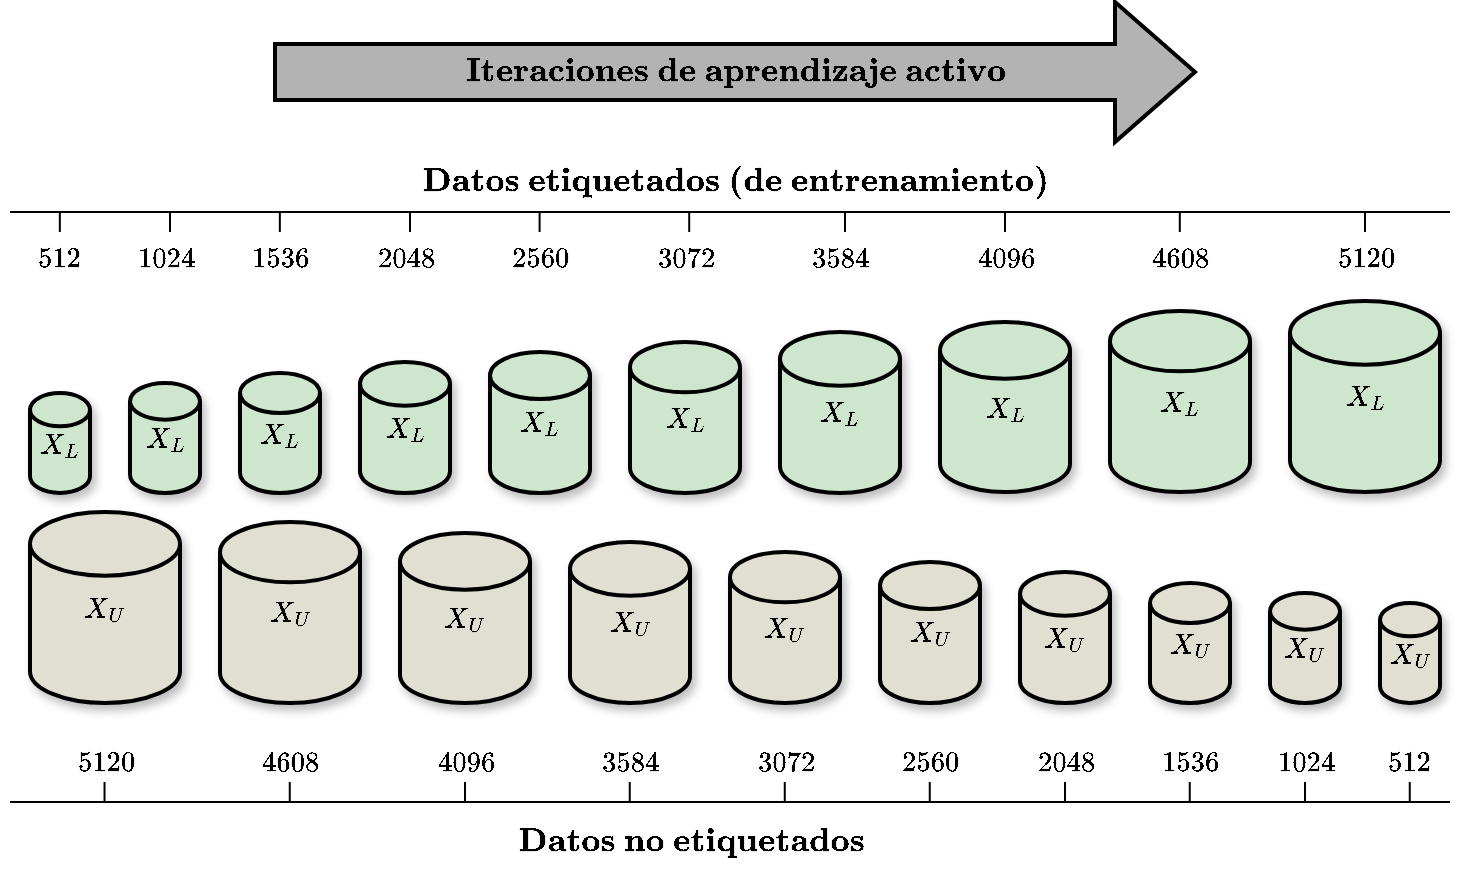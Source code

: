 <mxfile version="26.1.1">
  <diagram name="Page-1" id="IjAZ5eBLrKKukOgJFR3V">
    <mxGraphModel dx="2820" dy="1376" grid="1" gridSize="5" guides="1" tooltips="1" connect="1" arrows="1" fold="1" page="1" pageScale="1" pageWidth="595" pageHeight="842" math="1" shadow="0">
      <root>
        <mxCell id="0" />
        <mxCell id="1" parent="0" />
        <mxCell id="WzazNWXN2MnLIpAUxc-Z-1" value="$$X_L$$" style="strokeWidth=2;html=1;shape=mxgraph.flowchart.database;whiteSpace=wrap;fillColor=#CFE6CE;shadow=1;" vertex="1" parent="1">
          <mxGeometry x="-1330" y="-129.5" width="30" height="50" as="geometry" />
        </mxCell>
        <mxCell id="WzazNWXN2MnLIpAUxc-Z-4" value="$$X_L$$" style="strokeWidth=2;html=1;shape=mxgraph.flowchart.database;whiteSpace=wrap;fillColor=#CFE6CE;shadow=1;" vertex="1" parent="1">
          <mxGeometry x="-1280" y="-134.5" width="35" height="55" as="geometry" />
        </mxCell>
        <mxCell id="WzazNWXN2MnLIpAUxc-Z-5" value="$$X_L$$" style="strokeWidth=2;html=1;shape=mxgraph.flowchart.database;whiteSpace=wrap;fillColor=#CFE6CE;shadow=1;" vertex="1" parent="1">
          <mxGeometry x="-1225" y="-139.5" width="40" height="60" as="geometry" />
        </mxCell>
        <mxCell id="WzazNWXN2MnLIpAUxc-Z-6" value="$$X_L$$" style="strokeWidth=2;html=1;shape=mxgraph.flowchart.database;whiteSpace=wrap;fillColor=#CFE6CE;shadow=1;" vertex="1" parent="1">
          <mxGeometry x="-1165" y="-145" width="45" height="65.5" as="geometry" />
        </mxCell>
        <mxCell id="WzazNWXN2MnLIpAUxc-Z-7" value="$$X_L$$" style="strokeWidth=2;html=1;shape=mxgraph.flowchart.database;whiteSpace=wrap;fillColor=#CFE6CE;shadow=1;" vertex="1" parent="1">
          <mxGeometry x="-1100" y="-150" width="50" height="70.5" as="geometry" />
        </mxCell>
        <mxCell id="WzazNWXN2MnLIpAUxc-Z-8" value="$$X_L$$" style="strokeWidth=2;html=1;shape=mxgraph.flowchart.database;whiteSpace=wrap;fillColor=#CFE6CE;shadow=1;" vertex="1" parent="1">
          <mxGeometry x="-1030" y="-155" width="55" height="75.5" as="geometry" />
        </mxCell>
        <mxCell id="WzazNWXN2MnLIpAUxc-Z-9" value="$$X_L$$" style="strokeWidth=2;html=1;shape=mxgraph.flowchart.database;whiteSpace=wrap;fillColor=#CFE6CE;shadow=1;" vertex="1" parent="1">
          <mxGeometry x="-955" y="-160" width="60" height="80.5" as="geometry" />
        </mxCell>
        <mxCell id="WzazNWXN2MnLIpAUxc-Z-10" value="$$X_L$$" style="strokeWidth=2;html=1;shape=mxgraph.flowchart.database;whiteSpace=wrap;fillColor=#CFE6CE;shadow=1;" vertex="1" parent="1">
          <mxGeometry x="-875" y="-165" width="65" height="85" as="geometry" />
        </mxCell>
        <mxCell id="WzazNWXN2MnLIpAUxc-Z-11" value="$$X_L$$" style="strokeWidth=2;html=1;shape=mxgraph.flowchart.database;whiteSpace=wrap;fillColor=#CFE6CE;shadow=1;" vertex="1" parent="1">
          <mxGeometry x="-790" y="-170.5" width="70" height="90.5" as="geometry" />
        </mxCell>
        <mxCell id="WzazNWXN2MnLIpAUxc-Z-12" value="$$X_L$$" style="strokeWidth=2;html=1;shape=mxgraph.flowchart.database;whiteSpace=wrap;fillColor=#CFE6CE;shadow=1;" vertex="1" parent="1">
          <mxGeometry x="-700" y="-175.5" width="75" height="95.5" as="geometry" />
        </mxCell>
        <mxCell id="WzazNWXN2MnLIpAUxc-Z-13" value="$$X_U$$" style="strokeWidth=2;html=1;shape=mxgraph.flowchart.database;whiteSpace=wrap;fillColor=#E1DFD2;shadow=1;" vertex="1" parent="1">
          <mxGeometry x="-1330" y="-70" width="75" height="95.5" as="geometry" />
        </mxCell>
        <mxCell id="WzazNWXN2MnLIpAUxc-Z-14" value="$$X_U$$" style="strokeWidth=2;html=1;shape=mxgraph.flowchart.database;whiteSpace=wrap;fillColor=#E1DFD2;shadow=1;" vertex="1" parent="1">
          <mxGeometry x="-1235" y="-65" width="70" height="90.5" as="geometry" />
        </mxCell>
        <mxCell id="WzazNWXN2MnLIpAUxc-Z-15" value="$$X_U$$" style="strokeWidth=2;html=1;shape=mxgraph.flowchart.database;whiteSpace=wrap;fillColor=#E1DFD2;shadow=1;" vertex="1" parent="1">
          <mxGeometry x="-1145" y="-59.5" width="65" height="85" as="geometry" />
        </mxCell>
        <mxCell id="WzazNWXN2MnLIpAUxc-Z-16" value="$$X_U$$" style="strokeWidth=2;html=1;shape=mxgraph.flowchart.database;whiteSpace=wrap;fillColor=#E1DFD2;shadow=1;" vertex="1" parent="1">
          <mxGeometry x="-1060" y="-55" width="60" height="80.5" as="geometry" />
        </mxCell>
        <mxCell id="WzazNWXN2MnLIpAUxc-Z-17" value="$$X_U$$" style="strokeWidth=2;html=1;shape=mxgraph.flowchart.database;whiteSpace=wrap;fillColor=#E1DFD2;shadow=1;" vertex="1" parent="1">
          <mxGeometry x="-980" y="-50" width="55" height="75.5" as="geometry" />
        </mxCell>
        <mxCell id="WzazNWXN2MnLIpAUxc-Z-18" value="$$X_U$$" style="strokeWidth=2;html=1;shape=mxgraph.flowchart.database;whiteSpace=wrap;fillColor=#E1DFD2;shadow=1;" vertex="1" parent="1">
          <mxGeometry x="-905" y="-45" width="50" height="70.5" as="geometry" />
        </mxCell>
        <mxCell id="WzazNWXN2MnLIpAUxc-Z-19" value="$$X_U$$" style="strokeWidth=2;html=1;shape=mxgraph.flowchart.database;whiteSpace=wrap;fillColor=#E1DFD2;shadow=1;" vertex="1" parent="1">
          <mxGeometry x="-835" y="-40" width="45" height="65.5" as="geometry" />
        </mxCell>
        <mxCell id="WzazNWXN2MnLIpAUxc-Z-20" value="$$X_U$$" style="strokeWidth=2;html=1;shape=mxgraph.flowchart.database;whiteSpace=wrap;fillColor=#E1DFD2;shadow=1;" vertex="1" parent="1">
          <mxGeometry x="-770" y="-34.5" width="40" height="60" as="geometry" />
        </mxCell>
        <mxCell id="WzazNWXN2MnLIpAUxc-Z-21" value="$$X_U$$" style="strokeWidth=2;html=1;shape=mxgraph.flowchart.database;whiteSpace=wrap;fillColor=#E1DFD2;shadow=1;" vertex="1" parent="1">
          <mxGeometry x="-710" y="-29.5" width="35" height="55" as="geometry" />
        </mxCell>
        <mxCell id="WzazNWXN2MnLIpAUxc-Z-22" value="$$X_U$$" style="strokeWidth=2;html=1;shape=mxgraph.flowchart.database;whiteSpace=wrap;fillColor=#E1DFD2;shadow=1;" vertex="1" parent="1">
          <mxGeometry x="-655" y="-24.5" width="30" height="50" as="geometry" />
        </mxCell>
        <mxCell id="WzazNWXN2MnLIpAUxc-Z-23" value="&lt;font style=&quot;font-size: 14px;&quot;&gt;$$\textbf{Iteraciones de aprendizaje activo}$$&lt;/font&gt;" style="html=1;shadow=0;dashed=0;align=center;verticalAlign=middle;shape=mxgraph.arrows2.arrow;dy=0.6;dx=40;notch=0;fillColor=#B3B3B3;strokeWidth=2;" vertex="1" parent="1">
          <mxGeometry x="-1207.5" y="-325" width="460" height="70" as="geometry" />
        </mxCell>
        <mxCell id="WzazNWXN2MnLIpAUxc-Z-27" value="$$5120$$" style="text;html=1;align=center;verticalAlign=middle;whiteSpace=wrap;rounded=0;" vertex="1" parent="1">
          <mxGeometry x="-1322.5" y="40" width="60" height="30" as="geometry" />
        </mxCell>
        <mxCell id="WzazNWXN2MnLIpAUxc-Z-28" value="$$4608$$" style="text;html=1;align=center;verticalAlign=middle;whiteSpace=wrap;rounded=0;" vertex="1" parent="1">
          <mxGeometry x="-1230" y="40" width="60" height="30" as="geometry" />
        </mxCell>
        <mxCell id="WzazNWXN2MnLIpAUxc-Z-29" value="$$4096$$" style="text;html=1;align=center;verticalAlign=middle;whiteSpace=wrap;rounded=0;" vertex="1" parent="1">
          <mxGeometry x="-1142.5" y="40" width="60" height="30" as="geometry" />
        </mxCell>
        <mxCell id="WzazNWXN2MnLIpAUxc-Z-30" value="$$3584$$" style="text;html=1;align=center;verticalAlign=middle;whiteSpace=wrap;rounded=0;" vertex="1" parent="1">
          <mxGeometry x="-1060" y="40" width="60" height="30" as="geometry" />
        </mxCell>
        <mxCell id="WzazNWXN2MnLIpAUxc-Z-31" value="$$3072$$" style="text;html=1;align=center;verticalAlign=middle;whiteSpace=wrap;rounded=0;" vertex="1" parent="1">
          <mxGeometry x="-982.5" y="40" width="60" height="30" as="geometry" />
        </mxCell>
        <mxCell id="WzazNWXN2MnLIpAUxc-Z-32" value="$$2560$$" style="text;html=1;align=center;verticalAlign=middle;whiteSpace=wrap;rounded=0;" vertex="1" parent="1">
          <mxGeometry x="-910" y="40" width="60" height="30" as="geometry" />
        </mxCell>
        <mxCell id="WzazNWXN2MnLIpAUxc-Z-33" value="$$2048$$" style="text;html=1;align=center;verticalAlign=middle;whiteSpace=wrap;rounded=0;" vertex="1" parent="1">
          <mxGeometry x="-842.5" y="40" width="60" height="30" as="geometry" />
        </mxCell>
        <mxCell id="WzazNWXN2MnLIpAUxc-Z-34" value="$$1536$$" style="text;html=1;align=center;verticalAlign=middle;whiteSpace=wrap;rounded=0;" vertex="1" parent="1">
          <mxGeometry x="-780" y="40" width="60" height="30" as="geometry" />
        </mxCell>
        <mxCell id="WzazNWXN2MnLIpAUxc-Z-35" value="$$1024$$" style="text;html=1;align=center;verticalAlign=middle;whiteSpace=wrap;rounded=0;" vertex="1" parent="1">
          <mxGeometry x="-722.5" y="40" width="60" height="30" as="geometry" />
        </mxCell>
        <mxCell id="WzazNWXN2MnLIpAUxc-Z-36" value="$$512$$" style="text;html=1;align=center;verticalAlign=middle;whiteSpace=wrap;rounded=0;" vertex="1" parent="1">
          <mxGeometry x="-670" y="40" width="60" height="30" as="geometry" />
        </mxCell>
        <mxCell id="WzazNWXN2MnLIpAUxc-Z-37" value="$$512$$" style="text;html=1;align=center;verticalAlign=middle;whiteSpace=wrap;rounded=0;" vertex="1" parent="1">
          <mxGeometry x="-1345" y="-212" width="60" height="30" as="geometry" />
        </mxCell>
        <mxCell id="WzazNWXN2MnLIpAUxc-Z-38" value="$$1024$$" style="text;html=1;align=center;verticalAlign=middle;whiteSpace=wrap;rounded=0;" vertex="1" parent="1">
          <mxGeometry x="-1292.5" y="-212" width="60" height="30" as="geometry" />
        </mxCell>
        <mxCell id="WzazNWXN2MnLIpAUxc-Z-39" value="$$1536$$" style="text;html=1;align=center;verticalAlign=middle;whiteSpace=wrap;rounded=0;" vertex="1" parent="1">
          <mxGeometry x="-1235" y="-212" width="60" height="30" as="geometry" />
        </mxCell>
        <mxCell id="WzazNWXN2MnLIpAUxc-Z-40" value="$$2048$$" style="text;html=1;align=center;verticalAlign=middle;whiteSpace=wrap;rounded=0;" vertex="1" parent="1">
          <mxGeometry x="-1172.5" y="-212" width="60" height="30" as="geometry" />
        </mxCell>
        <mxCell id="WzazNWXN2MnLIpAUxc-Z-41" value="$$2560$$" style="text;html=1;align=center;verticalAlign=middle;whiteSpace=wrap;rounded=0;" vertex="1" parent="1">
          <mxGeometry x="-1105" y="-212" width="60" height="30" as="geometry" />
        </mxCell>
        <mxCell id="WzazNWXN2MnLIpAUxc-Z-42" value="$$3072$$" style="text;html=1;align=center;verticalAlign=middle;whiteSpace=wrap;rounded=0;" vertex="1" parent="1">
          <mxGeometry x="-1032.5" y="-212" width="60" height="30" as="geometry" />
        </mxCell>
        <mxCell id="WzazNWXN2MnLIpAUxc-Z-43" value="$$3584$$" style="text;html=1;align=center;verticalAlign=middle;whiteSpace=wrap;rounded=0;" vertex="1" parent="1">
          <mxGeometry x="-955" y="-212" width="60" height="30" as="geometry" />
        </mxCell>
        <mxCell id="WzazNWXN2MnLIpAUxc-Z-44" value="$$4096$$" style="text;html=1;align=center;verticalAlign=middle;whiteSpace=wrap;rounded=0;" vertex="1" parent="1">
          <mxGeometry x="-872.5" y="-212" width="60" height="30" as="geometry" />
        </mxCell>
        <mxCell id="WzazNWXN2MnLIpAUxc-Z-45" value="$$4608$$" style="text;html=1;align=center;verticalAlign=middle;whiteSpace=wrap;rounded=0;" vertex="1" parent="1">
          <mxGeometry x="-785" y="-212" width="60" height="30" as="geometry" />
        </mxCell>
        <mxCell id="WzazNWXN2MnLIpAUxc-Z-46" value="$$5120$$" style="text;html=1;align=center;verticalAlign=middle;whiteSpace=wrap;rounded=0;" vertex="1" parent="1">
          <mxGeometry x="-692.5" y="-212" width="60" height="30" as="geometry" />
        </mxCell>
        <mxCell id="WzazNWXN2MnLIpAUxc-Z-47" value="" style="endArrow=none;html=1;rounded=0;" edge="1" parent="1">
          <mxGeometry width="50" height="50" relative="1" as="geometry">
            <mxPoint x="-1340" y="-220" as="sourcePoint" />
            <mxPoint x="-620" y="-220" as="targetPoint" />
          </mxGeometry>
        </mxCell>
        <mxCell id="WzazNWXN2MnLIpAUxc-Z-48" value="" style="endArrow=none;html=1;rounded=0;" edge="1" parent="1">
          <mxGeometry width="50" height="50" relative="1" as="geometry">
            <mxPoint x="-1315.08" y="-210" as="sourcePoint" />
            <mxPoint x="-1315.08" y="-220" as="targetPoint" />
          </mxGeometry>
        </mxCell>
        <mxCell id="WzazNWXN2MnLIpAUxc-Z-49" value="" style="endArrow=none;html=1;rounded=0;" edge="1" parent="1">
          <mxGeometry width="50" height="50" relative="1" as="geometry">
            <mxPoint x="-1260" y="-210" as="sourcePoint" />
            <mxPoint x="-1260" y="-220" as="targetPoint" />
          </mxGeometry>
        </mxCell>
        <mxCell id="WzazNWXN2MnLIpAUxc-Z-50" value="" style="endArrow=none;html=1;rounded=0;" edge="1" parent="1">
          <mxGeometry width="50" height="50" relative="1" as="geometry">
            <mxPoint x="-1205.08" y="-210" as="sourcePoint" />
            <mxPoint x="-1205.08" y="-220" as="targetPoint" />
          </mxGeometry>
        </mxCell>
        <mxCell id="WzazNWXN2MnLIpAUxc-Z-51" value="" style="endArrow=none;html=1;rounded=0;" edge="1" parent="1">
          <mxGeometry width="50" height="50" relative="1" as="geometry">
            <mxPoint x="-1140" y="-210" as="sourcePoint" />
            <mxPoint x="-1140" y="-220" as="targetPoint" />
          </mxGeometry>
        </mxCell>
        <mxCell id="WzazNWXN2MnLIpAUxc-Z-52" value="" style="endArrow=none;html=1;rounded=0;" edge="1" parent="1">
          <mxGeometry width="50" height="50" relative="1" as="geometry">
            <mxPoint x="-1075.2" y="-210" as="sourcePoint" />
            <mxPoint x="-1075.2" y="-220" as="targetPoint" />
          </mxGeometry>
        </mxCell>
        <mxCell id="WzazNWXN2MnLIpAUxc-Z-53" value="" style="endArrow=none;html=1;rounded=0;" edge="1" parent="1">
          <mxGeometry width="50" height="50" relative="1" as="geometry">
            <mxPoint x="-1000.4" y="-210" as="sourcePoint" />
            <mxPoint x="-1000.4" y="-220" as="targetPoint" />
          </mxGeometry>
        </mxCell>
        <mxCell id="WzazNWXN2MnLIpAUxc-Z-54" value="" style="endArrow=none;html=1;rounded=0;" edge="1" parent="1">
          <mxGeometry width="50" height="50" relative="1" as="geometry">
            <mxPoint x="-922.5" y="-210" as="sourcePoint" />
            <mxPoint x="-922.5" y="-220" as="targetPoint" />
          </mxGeometry>
        </mxCell>
        <mxCell id="WzazNWXN2MnLIpAUxc-Z-55" value="" style="endArrow=none;html=1;rounded=0;" edge="1" parent="1">
          <mxGeometry width="50" height="50" relative="1" as="geometry">
            <mxPoint x="-842.5" y="-210" as="sourcePoint" />
            <mxPoint x="-842.5" y="-220" as="targetPoint" />
          </mxGeometry>
        </mxCell>
        <mxCell id="WzazNWXN2MnLIpAUxc-Z-56" value="" style="endArrow=none;html=1;rounded=0;" edge="1" parent="1">
          <mxGeometry width="50" height="50" relative="1" as="geometry">
            <mxPoint x="-755.1" y="-210" as="sourcePoint" />
            <mxPoint x="-755.1" y="-220" as="targetPoint" />
          </mxGeometry>
        </mxCell>
        <mxCell id="WzazNWXN2MnLIpAUxc-Z-57" value="" style="endArrow=none;html=1;rounded=0;" edge="1" parent="1">
          <mxGeometry width="50" height="50" relative="1" as="geometry">
            <mxPoint x="-662.5" y="-210" as="sourcePoint" />
            <mxPoint x="-662.5" y="-220" as="targetPoint" />
          </mxGeometry>
        </mxCell>
        <mxCell id="WzazNWXN2MnLIpAUxc-Z-58" value="" style="endArrow=none;html=1;rounded=0;" edge="1" parent="1">
          <mxGeometry width="50" height="50" relative="1" as="geometry">
            <mxPoint x="-1340" y="75" as="sourcePoint" />
            <mxPoint x="-620" y="75" as="targetPoint" />
          </mxGeometry>
        </mxCell>
        <mxCell id="WzazNWXN2MnLIpAUxc-Z-59" value="" style="endArrow=none;html=1;rounded=0;" edge="1" parent="1">
          <mxGeometry width="50" height="50" relative="1" as="geometry">
            <mxPoint x="-1292.73" y="75" as="sourcePoint" />
            <mxPoint x="-1292.73" y="65" as="targetPoint" />
          </mxGeometry>
        </mxCell>
        <mxCell id="WzazNWXN2MnLIpAUxc-Z-60" value="" style="endArrow=none;html=1;rounded=0;" edge="1" parent="1">
          <mxGeometry width="50" height="50" relative="1" as="geometry">
            <mxPoint x="-1200.12" y="75" as="sourcePoint" />
            <mxPoint x="-1200.12" y="65" as="targetPoint" />
          </mxGeometry>
        </mxCell>
        <mxCell id="WzazNWXN2MnLIpAUxc-Z-61" value="" style="endArrow=none;html=1;rounded=0;" edge="1" parent="1">
          <mxGeometry width="50" height="50" relative="1" as="geometry">
            <mxPoint x="-1112.5" y="75" as="sourcePoint" />
            <mxPoint x="-1112.5" y="65" as="targetPoint" />
          </mxGeometry>
        </mxCell>
        <mxCell id="WzazNWXN2MnLIpAUxc-Z-62" value="" style="endArrow=none;html=1;rounded=0;" edge="1" parent="1">
          <mxGeometry width="50" height="50" relative="1" as="geometry">
            <mxPoint x="-1030.12" y="75" as="sourcePoint" />
            <mxPoint x="-1030.12" y="65" as="targetPoint" />
          </mxGeometry>
        </mxCell>
        <mxCell id="WzazNWXN2MnLIpAUxc-Z-63" value="" style="endArrow=none;html=1;rounded=0;" edge="1" parent="1">
          <mxGeometry width="50" height="50" relative="1" as="geometry">
            <mxPoint x="-952.62" y="75" as="sourcePoint" />
            <mxPoint x="-952.62" y="65" as="targetPoint" />
          </mxGeometry>
        </mxCell>
        <mxCell id="WzazNWXN2MnLIpAUxc-Z-64" value="" style="endArrow=none;html=1;rounded=0;" edge="1" parent="1">
          <mxGeometry width="50" height="50" relative="1" as="geometry">
            <mxPoint x="-880.12" y="75" as="sourcePoint" />
            <mxPoint x="-880.12" y="65" as="targetPoint" />
          </mxGeometry>
        </mxCell>
        <mxCell id="WzazNWXN2MnLIpAUxc-Z-65" value="" style="endArrow=none;html=1;rounded=0;" edge="1" parent="1">
          <mxGeometry width="50" height="50" relative="1" as="geometry">
            <mxPoint x="-812.5" y="75" as="sourcePoint" />
            <mxPoint x="-812.5" y="65" as="targetPoint" />
          </mxGeometry>
        </mxCell>
        <mxCell id="WzazNWXN2MnLIpAUxc-Z-66" value="" style="endArrow=none;html=1;rounded=0;" edge="1" parent="1">
          <mxGeometry width="50" height="50" relative="1" as="geometry">
            <mxPoint x="-750.12" y="75" as="sourcePoint" />
            <mxPoint x="-750.12" y="65" as="targetPoint" />
          </mxGeometry>
        </mxCell>
        <mxCell id="WzazNWXN2MnLIpAUxc-Z-67" value="" style="endArrow=none;html=1;rounded=0;" edge="1" parent="1">
          <mxGeometry width="50" height="50" relative="1" as="geometry">
            <mxPoint x="-692.5" y="75" as="sourcePoint" />
            <mxPoint x="-692.5" y="65" as="targetPoint" />
          </mxGeometry>
        </mxCell>
        <mxCell id="WzazNWXN2MnLIpAUxc-Z-68" value="" style="endArrow=none;html=1;rounded=0;" edge="1" parent="1">
          <mxGeometry width="50" height="50" relative="1" as="geometry">
            <mxPoint x="-640.12" y="75" as="sourcePoint" />
            <mxPoint x="-640.12" y="65" as="targetPoint" />
          </mxGeometry>
        </mxCell>
        <mxCell id="WzazNWXN2MnLIpAUxc-Z-69" value="&lt;font style=&quot;font-size: 14px;&quot;&gt;$$\textbf{Datos etiquetados (de entrenamiento)}$$&lt;/font&gt;" style="text;html=1;align=center;verticalAlign=middle;whiteSpace=wrap;rounded=0;" vertex="1" parent="1">
          <mxGeometry x="-1150" y="-250" width="345" height="30" as="geometry" />
        </mxCell>
        <mxCell id="WzazNWXN2MnLIpAUxc-Z-70" value="&lt;font style=&quot;font-size: 14px;&quot;&gt;$$\textbf{Datos no etiquetados}$$&lt;/font&gt;" style="text;html=1;align=center;verticalAlign=middle;whiteSpace=wrap;rounded=0;" vertex="1" parent="1">
          <mxGeometry x="-1172.5" y="80" width="345" height="30" as="geometry" />
        </mxCell>
      </root>
    </mxGraphModel>
  </diagram>
</mxfile>
